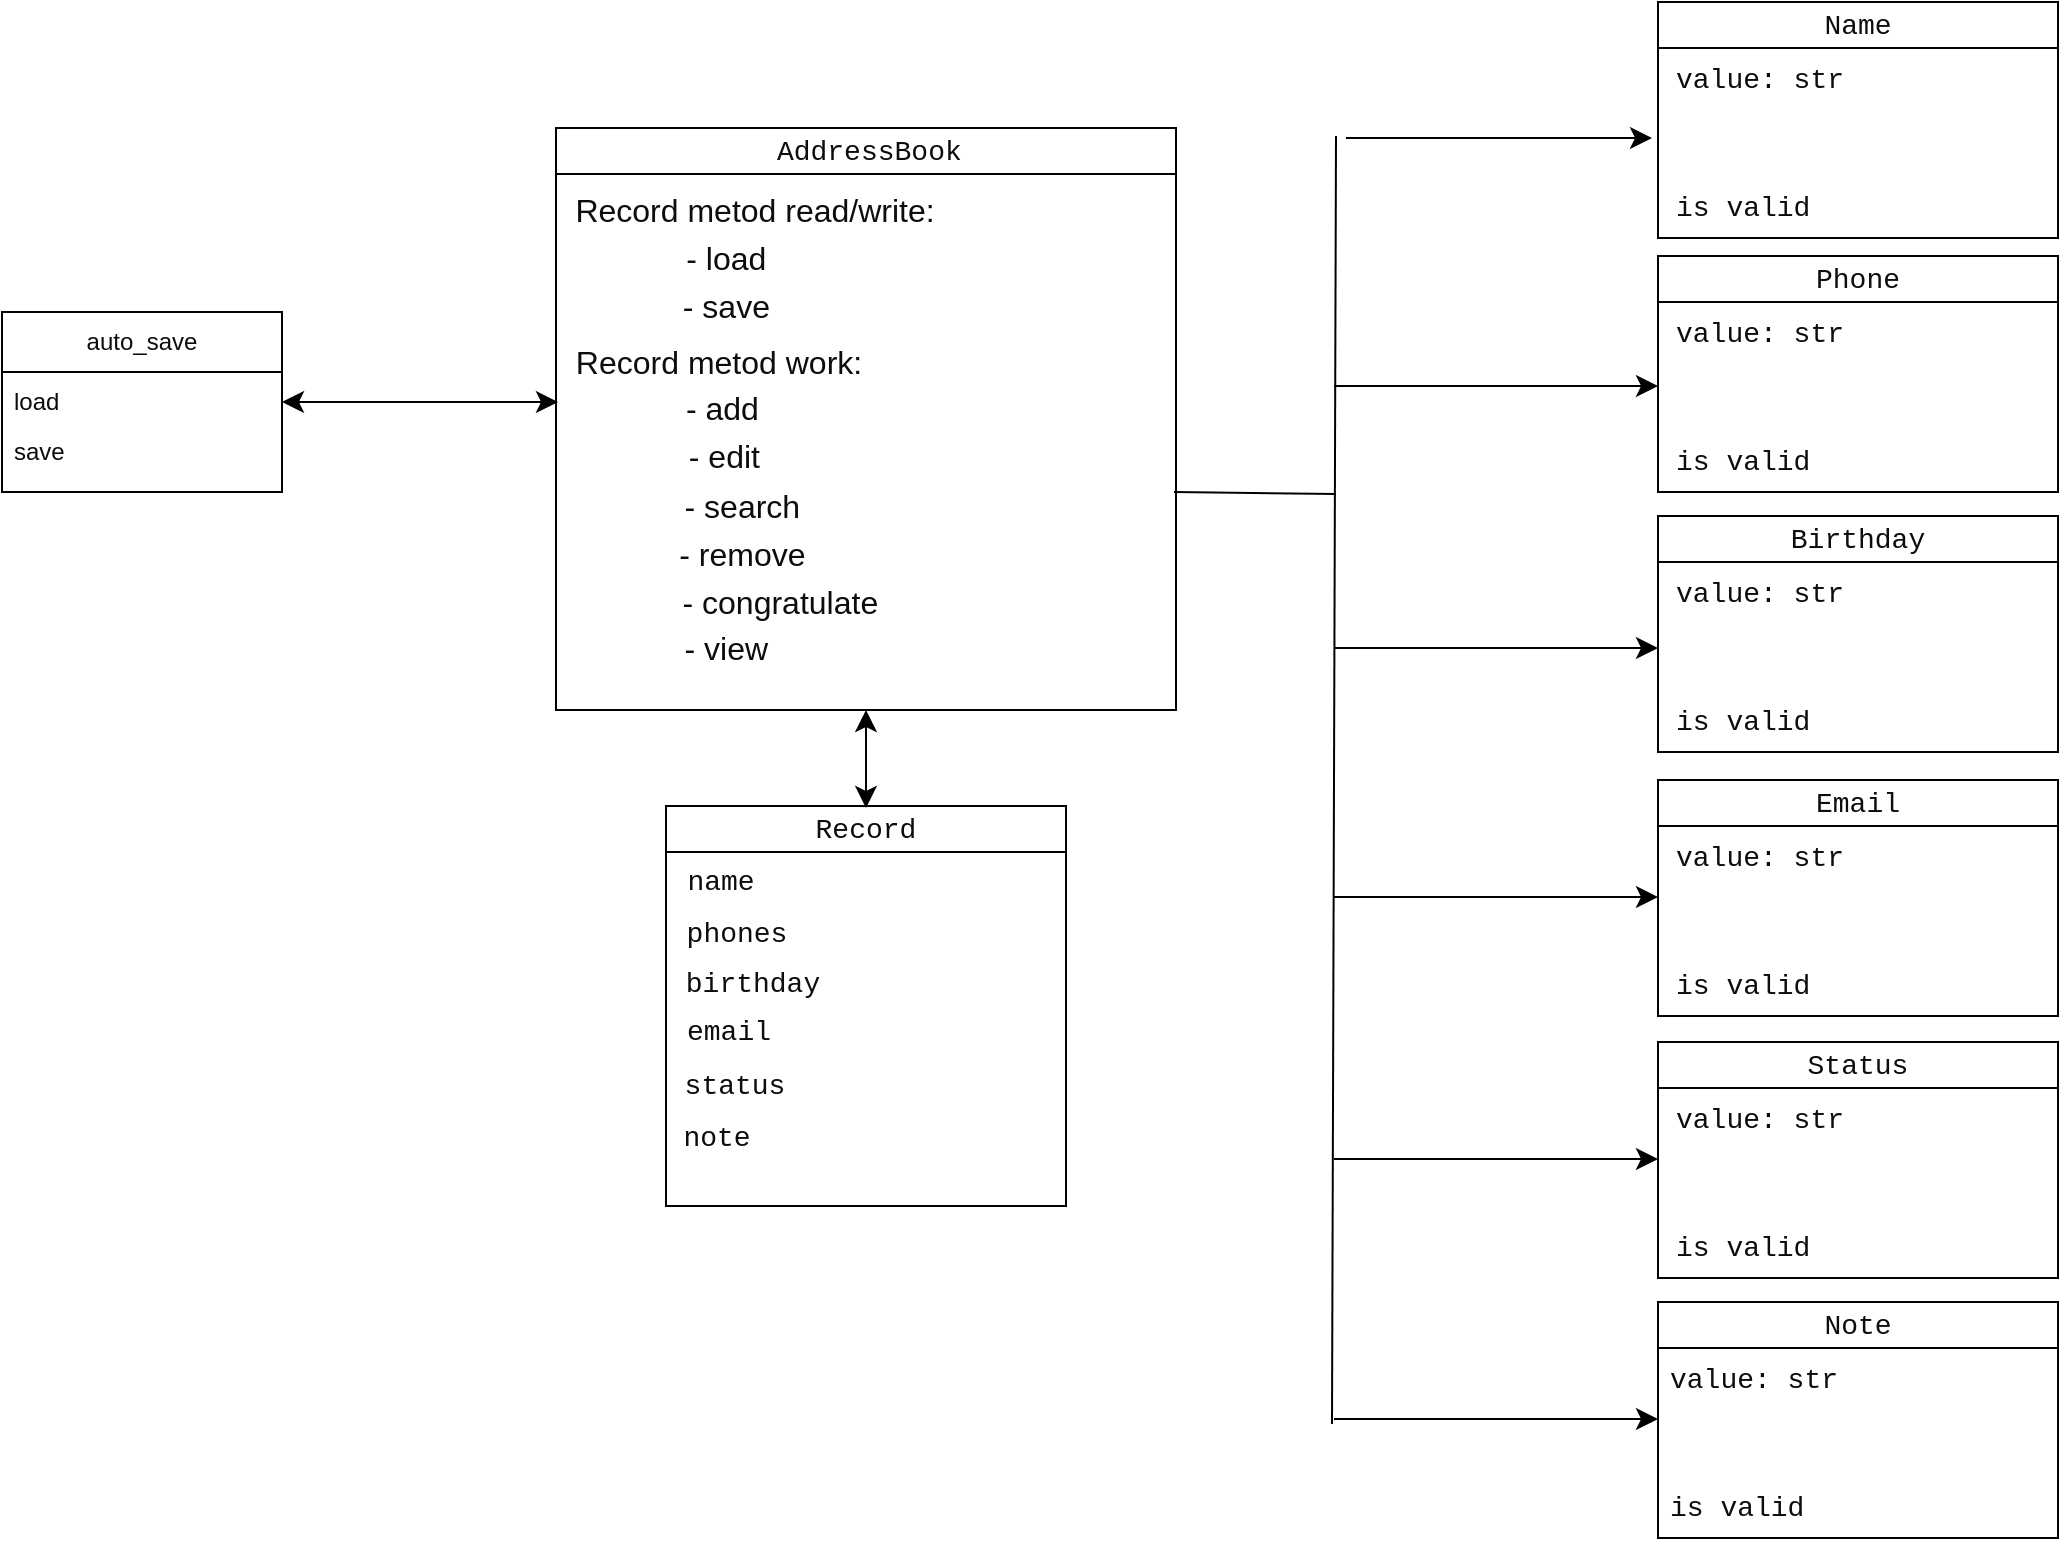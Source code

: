 <mxfile version="24.4.13" type="device">
  <diagram id="Xf9zaTPFyHNtQXqIoO7h" name="Страница — 1">
    <mxGraphModel dx="1834" dy="1230" grid="0" gridSize="10" guides="1" tooltips="1" connect="1" arrows="1" fold="1" page="0" pageScale="1" pageWidth="827" pageHeight="1169" math="0" shadow="0">
      <root>
        <mxCell id="0" />
        <mxCell id="1" parent="0" />
        <mxCell id="sb6tg1woD13-IuEmZ8Za-1" value="&amp;nbsp;&lt;span style=&quot;font-family: Consolas, &amp;quot;Courier New&amp;quot;, monospace; font-size: 14px; font-weight: normal; white-space: pre;&quot;&gt;AddressBook&lt;/span&gt;" style="swimlane;whiteSpace=wrap;html=1;fontColor=#0D0D0D;labelBackgroundColor=#FFFFFF;labelBorderColor=none;" vertex="1" parent="1">
          <mxGeometry x="4" y="-119" width="310" height="291" as="geometry" />
        </mxCell>
        <mxCell id="sb6tg1woD13-IuEmZ8Za-56" value="Record metod read/write:" style="text;html=1;align=center;verticalAlign=middle;resizable=0;points=[];autosize=1;strokeColor=none;fillColor=none;fontSize=16;flipH=1;labelBorderColor=none;fontColor=#0D0D0D;labelBackgroundColor=#FFFFFF;" vertex="1" parent="sb6tg1woD13-IuEmZ8Za-1">
          <mxGeometry y="25" width="198" height="31" as="geometry" />
        </mxCell>
        <mxCell id="sb6tg1woD13-IuEmZ8Za-60" value="&amp;nbsp; &amp;nbsp; &amp;nbsp; &amp;nbsp; &amp;nbsp; &amp;nbsp; - load" style="text;html=1;align=center;verticalAlign=middle;resizable=0;points=[];autosize=1;strokeColor=none;fillColor=none;fontSize=16;flipH=1;labelBorderColor=none;fontColor=#0D0D0D;labelBackgroundColor=#FFFFFF;" vertex="1" parent="sb6tg1woD13-IuEmZ8Za-1">
          <mxGeometry x="2" y="49" width="111" height="31" as="geometry" />
        </mxCell>
        <mxCell id="sb6tg1woD13-IuEmZ8Za-2" value="&lt;div style=&quot;font-family: Consolas, &amp;quot;Courier New&amp;quot;, monospace; font-weight: normal; font-size: 14px; line-height: 19px; white-space: pre;&quot;&gt;&lt;span style=&quot;&quot;&gt;Name&lt;/span&gt;&lt;/div&gt;" style="swimlane;whiteSpace=wrap;html=1;labelBackgroundColor=#FFFFFF;labelBorderColor=none;fontColor=#0D0D0D;" vertex="1" parent="1">
          <mxGeometry x="555" y="-182" width="200" height="118" as="geometry" />
        </mxCell>
        <mxCell id="sb6tg1woD13-IuEmZ8Za-5" value="&lt;div style=&quot;font-family: Consolas, &amp;quot;Courier New&amp;quot;, monospace; font-size: 14px; line-height: 19px; white-space: pre;&quot;&gt;&lt;font&gt;value: str&lt;/font&gt;&lt;/div&gt;" style="text;strokeColor=none;fillColor=none;align=left;verticalAlign=middle;spacingLeft=4;spacingRight=4;overflow=hidden;points=[[0,0.5],[1,0.5]];portConstraint=eastwest;rotatable=0;whiteSpace=wrap;html=1;labelBackgroundColor=#FFFFFF;labelBorderColor=none;fontColor=#0D0D0D;" vertex="1" parent="sb6tg1woD13-IuEmZ8Za-2">
          <mxGeometry x="3" y="24" width="197" height="30" as="geometry" />
        </mxCell>
        <mxCell id="sb6tg1woD13-IuEmZ8Za-8" value="&lt;div style=&quot;font-family: Consolas, &amp;quot;Courier New&amp;quot;, monospace; font-size: 14px; line-height: 19px; white-space: pre;&quot;&gt;&lt;font&gt;is valid&lt;/font&gt;&lt;/div&gt;" style="text;strokeColor=none;fillColor=none;align=left;verticalAlign=middle;spacingLeft=4;spacingRight=4;overflow=hidden;points=[[0,0.5],[1,0.5]];portConstraint=eastwest;rotatable=0;whiteSpace=wrap;html=1;labelBackgroundColor=#FFFFFF;labelBorderColor=none;fontColor=#0D0D0D;" vertex="1" parent="sb6tg1woD13-IuEmZ8Za-2">
          <mxGeometry x="3" y="88" width="197" height="30" as="geometry" />
        </mxCell>
        <mxCell id="sb6tg1woD13-IuEmZ8Za-12" value="&lt;div style=&quot;font-family: Consolas, &amp;quot;Courier New&amp;quot;, monospace; font-weight: normal; font-size: 14px; line-height: 19px; white-space: pre;&quot;&gt;&lt;span style=&quot;&quot;&gt;Note&lt;/span&gt;&lt;/div&gt;" style="swimlane;whiteSpace=wrap;html=1;labelBackgroundColor=#FFFFFF;labelBorderColor=none;fontColor=#0D0D0D;" vertex="1" parent="1">
          <mxGeometry x="555" y="468" width="200" height="118" as="geometry" />
        </mxCell>
        <mxCell id="sb6tg1woD13-IuEmZ8Za-13" value="&lt;div style=&quot;font-family: Consolas, &amp;quot;Courier New&amp;quot;, monospace; font-size: 14px; line-height: 19px; white-space: pre;&quot;&gt;&lt;font&gt;value: str&lt;/font&gt;&lt;/div&gt;" style="text;strokeColor=none;fillColor=none;align=left;verticalAlign=middle;spacingLeft=4;spacingRight=4;overflow=hidden;points=[[0,0.5],[1,0.5]];portConstraint=eastwest;rotatable=0;whiteSpace=wrap;html=1;labelBackgroundColor=#FFFFFF;labelBorderColor=none;fontColor=#0D0D0D;" vertex="1" parent="sb6tg1woD13-IuEmZ8Za-12">
          <mxGeometry y="24" width="197" height="30" as="geometry" />
        </mxCell>
        <mxCell id="sb6tg1woD13-IuEmZ8Za-14" value="&lt;div style=&quot;font-family: Consolas, &amp;quot;Courier New&amp;quot;, monospace; font-size: 14px; line-height: 19px; white-space: pre;&quot;&gt;&lt;font&gt;is valid&lt;/font&gt;&lt;/div&gt;" style="text;strokeColor=none;fillColor=none;align=left;verticalAlign=middle;spacingLeft=4;spacingRight=4;overflow=hidden;points=[[0,0.5],[1,0.5]];portConstraint=eastwest;rotatable=0;whiteSpace=wrap;html=1;labelBackgroundColor=#FFFFFF;labelBorderColor=none;fontColor=#0D0D0D;" vertex="1" parent="sb6tg1woD13-IuEmZ8Za-12">
          <mxGeometry y="88" width="197" height="30" as="geometry" />
        </mxCell>
        <mxCell id="sb6tg1woD13-IuEmZ8Za-15" value="&lt;div style=&quot;font-family: Consolas, &amp;quot;Courier New&amp;quot;, monospace; font-weight: normal; font-size: 14px; line-height: 19px; white-space: pre;&quot;&gt;&lt;span style=&quot;&quot;&gt;Status&lt;/span&gt;&lt;/div&gt;" style="swimlane;whiteSpace=wrap;html=1;labelBackgroundColor=#FFFFFF;labelBorderColor=none;fontColor=#0D0D0D;" vertex="1" parent="1">
          <mxGeometry x="555" y="338" width="200" height="118" as="geometry" />
        </mxCell>
        <mxCell id="sb6tg1woD13-IuEmZ8Za-16" value="&lt;div style=&quot;font-family: Consolas, &amp;quot;Courier New&amp;quot;, monospace; font-size: 14px; line-height: 19px; white-space: pre;&quot;&gt;&lt;font&gt;value: str&lt;/font&gt;&lt;/div&gt;" style="text;strokeColor=none;fillColor=none;align=left;verticalAlign=middle;spacingLeft=4;spacingRight=4;overflow=hidden;points=[[0,0.5],[1,0.5]];portConstraint=eastwest;rotatable=0;whiteSpace=wrap;html=1;labelBackgroundColor=#FFFFFF;labelBorderColor=none;fontColor=#0D0D0D;" vertex="1" parent="sb6tg1woD13-IuEmZ8Za-15">
          <mxGeometry x="3" y="24" width="197" height="30" as="geometry" />
        </mxCell>
        <mxCell id="sb6tg1woD13-IuEmZ8Za-17" value="&lt;div style=&quot;font-family: Consolas, &amp;quot;Courier New&amp;quot;, monospace; font-size: 14px; line-height: 19px; white-space: pre;&quot;&gt;&lt;font&gt;is valid&lt;/font&gt;&lt;/div&gt;" style="text;strokeColor=none;fillColor=none;align=left;verticalAlign=middle;spacingLeft=4;spacingRight=4;overflow=hidden;points=[[0,0.5],[1,0.5]];portConstraint=eastwest;rotatable=0;whiteSpace=wrap;html=1;labelBackgroundColor=#FFFFFF;labelBorderColor=none;fontColor=#0D0D0D;" vertex="1" parent="sb6tg1woD13-IuEmZ8Za-15">
          <mxGeometry x="3" y="88" width="197" height="30" as="geometry" />
        </mxCell>
        <mxCell id="sb6tg1woD13-IuEmZ8Za-18" value="&lt;div style=&quot;font-family: Consolas, &amp;quot;Courier New&amp;quot;, monospace; font-weight: normal; font-size: 14px; line-height: 19px; white-space: pre;&quot;&gt;&lt;span style=&quot;&quot;&gt;Email&lt;/span&gt;&lt;/div&gt;" style="swimlane;whiteSpace=wrap;html=1;startSize=23;labelBackgroundColor=#FFFFFF;labelBorderColor=none;fontColor=#0D0D0D;" vertex="1" parent="1">
          <mxGeometry x="555" y="207" width="200" height="118" as="geometry" />
        </mxCell>
        <mxCell id="sb6tg1woD13-IuEmZ8Za-19" value="&lt;div style=&quot;font-family: Consolas, &amp;quot;Courier New&amp;quot;, monospace; font-size: 14px; line-height: 19px; white-space: pre;&quot;&gt;&lt;font&gt;value: str&lt;/font&gt;&lt;/div&gt;" style="text;strokeColor=none;fillColor=none;align=left;verticalAlign=middle;spacingLeft=4;spacingRight=4;overflow=hidden;points=[[0,0.5],[1,0.5]];portConstraint=eastwest;rotatable=0;whiteSpace=wrap;html=1;labelBackgroundColor=#FFFFFF;labelBorderColor=none;fontColor=#0D0D0D;" vertex="1" parent="sb6tg1woD13-IuEmZ8Za-18">
          <mxGeometry x="3" y="24" width="197" height="30" as="geometry" />
        </mxCell>
        <mxCell id="sb6tg1woD13-IuEmZ8Za-20" value="&lt;div style=&quot;font-family: Consolas, &amp;quot;Courier New&amp;quot;, monospace; font-size: 14px; line-height: 19px; white-space: pre;&quot;&gt;&lt;font&gt;is valid&lt;/font&gt;&lt;/div&gt;" style="text;strokeColor=none;fillColor=none;align=left;verticalAlign=middle;spacingLeft=4;spacingRight=4;overflow=hidden;points=[[0,0.5],[1,0.5]];portConstraint=eastwest;rotatable=0;whiteSpace=wrap;html=1;labelBackgroundColor=#FFFFFF;labelBorderColor=none;fontColor=#0D0D0D;" vertex="1" parent="sb6tg1woD13-IuEmZ8Za-18">
          <mxGeometry x="3" y="88" width="197" height="30" as="geometry" />
        </mxCell>
        <mxCell id="sb6tg1woD13-IuEmZ8Za-21" value="&lt;div style=&quot;font-family: Consolas, &amp;quot;Courier New&amp;quot;, monospace; font-weight: normal; font-size: 14px; line-height: 19px; white-space: pre;&quot;&gt;&lt;span style=&quot;&quot;&gt;Phone&lt;/span&gt;&lt;/div&gt;" style="swimlane;whiteSpace=wrap;html=1;labelBackgroundColor=#FFFFFF;labelBorderColor=none;fontColor=#0D0D0D;" vertex="1" parent="1">
          <mxGeometry x="555" y="-55" width="200" height="118" as="geometry" />
        </mxCell>
        <mxCell id="sb6tg1woD13-IuEmZ8Za-22" value="&lt;div style=&quot;font-family: Consolas, &amp;quot;Courier New&amp;quot;, monospace; font-size: 14px; line-height: 19px; white-space: pre;&quot;&gt;&lt;font&gt;value: str&lt;/font&gt;&lt;/div&gt;" style="text;strokeColor=none;fillColor=none;align=left;verticalAlign=middle;spacingLeft=4;spacingRight=4;overflow=hidden;points=[[0,0.5],[1,0.5]];portConstraint=eastwest;rotatable=0;whiteSpace=wrap;html=1;labelBackgroundColor=#FFFFFF;labelBorderColor=none;fontColor=#0D0D0D;" vertex="1" parent="sb6tg1woD13-IuEmZ8Za-21">
          <mxGeometry x="3" y="24" width="197" height="30" as="geometry" />
        </mxCell>
        <mxCell id="sb6tg1woD13-IuEmZ8Za-23" value="&lt;div style=&quot;font-family: Consolas, &amp;quot;Courier New&amp;quot;, monospace; font-size: 14px; line-height: 19px; white-space: pre;&quot;&gt;&lt;font&gt;is valid&lt;/font&gt;&lt;/div&gt;" style="text;strokeColor=none;fillColor=none;align=left;verticalAlign=middle;spacingLeft=4;spacingRight=4;overflow=hidden;points=[[0,0.5],[1,0.5]];portConstraint=eastwest;rotatable=0;whiteSpace=wrap;html=1;labelBackgroundColor=#FFFFFF;labelBorderColor=none;fontColor=#0D0D0D;" vertex="1" parent="sb6tg1woD13-IuEmZ8Za-21">
          <mxGeometry x="3" y="88" width="197" height="30" as="geometry" />
        </mxCell>
        <mxCell id="sb6tg1woD13-IuEmZ8Za-24" value="&lt;div style=&quot;font-family: Consolas, &amp;quot;Courier New&amp;quot;, monospace; font-weight: normal; font-size: 14px; line-height: 19px; white-space: pre;&quot;&gt;&lt;div style=&quot;line-height: 19px;&quot;&gt;&lt;span style=&quot;&quot;&gt;Birthday&lt;/span&gt;&lt;/div&gt;&lt;/div&gt;" style="swimlane;whiteSpace=wrap;html=1;startSize=23;labelBorderColor=none;fontColor=#0D0D0D;labelBackgroundColor=#FFFFFF;" vertex="1" parent="1">
          <mxGeometry x="555" y="75" width="200" height="118" as="geometry" />
        </mxCell>
        <mxCell id="sb6tg1woD13-IuEmZ8Za-25" value="&lt;div style=&quot;font-family: Consolas, &amp;quot;Courier New&amp;quot;, monospace; font-size: 14px; line-height: 19px; white-space: pre;&quot;&gt;&lt;font&gt;value: str&lt;/font&gt;&lt;/div&gt;" style="text;strokeColor=none;fillColor=none;align=left;verticalAlign=middle;spacingLeft=4;spacingRight=4;overflow=hidden;points=[[0,0.5],[1,0.5]];portConstraint=eastwest;rotatable=0;whiteSpace=wrap;html=1;labelBackgroundColor=#FFFFFF;labelBorderColor=none;fontColor=#0D0D0D;" vertex="1" parent="sb6tg1woD13-IuEmZ8Za-24">
          <mxGeometry x="3" y="24" width="197" height="30" as="geometry" />
        </mxCell>
        <mxCell id="sb6tg1woD13-IuEmZ8Za-26" value="&lt;div style=&quot;font-family: Consolas, &amp;quot;Courier New&amp;quot;, monospace; font-size: 14px; line-height: 19px; white-space: pre;&quot;&gt;&lt;font&gt;is valid&lt;/font&gt;&lt;/div&gt;" style="text;strokeColor=none;fillColor=none;align=left;verticalAlign=middle;spacingLeft=4;spacingRight=4;overflow=hidden;points=[[0,0.5],[1,0.5]];portConstraint=eastwest;rotatable=0;whiteSpace=wrap;html=1;labelBackgroundColor=#FFFFFF;labelBorderColor=none;fontColor=#0D0D0D;" vertex="1" parent="sb6tg1woD13-IuEmZ8Za-24">
          <mxGeometry x="3" y="88" width="197" height="30" as="geometry" />
        </mxCell>
        <mxCell id="sb6tg1woD13-IuEmZ8Za-28" value="" style="endArrow=none;html=1;rounded=0;fontSize=12;startSize=8;endSize=8;curved=1;exitX=1;exitY=0.5;exitDx=0;exitDy=0;labelBorderColor=none;fontColor=#0D0D0D;labelBackgroundColor=#FFFFFF;" edge="1" parent="1">
          <mxGeometry width="50" height="50" relative="1" as="geometry">
            <mxPoint x="313" y="63" as="sourcePoint" />
            <mxPoint x="394" y="64" as="targetPoint" />
          </mxGeometry>
        </mxCell>
        <mxCell id="sb6tg1woD13-IuEmZ8Za-29" value="" style="endArrow=none;html=1;rounded=0;fontSize=12;startSize=8;endSize=8;curved=1;labelBorderColor=none;fontColor=#0D0D0D;labelBackgroundColor=#FFFFFF;" edge="1" parent="1">
          <mxGeometry width="50" height="50" relative="1" as="geometry">
            <mxPoint x="392" y="529" as="sourcePoint" />
            <mxPoint x="394" y="-115" as="targetPoint" />
          </mxGeometry>
        </mxCell>
        <mxCell id="sb6tg1woD13-IuEmZ8Za-30" value="" style="endArrow=classic;html=1;rounded=0;fontSize=12;startSize=8;endSize=8;curved=1;labelBorderColor=none;fontColor=#0D0D0D;labelBackgroundColor=#FFFFFF;" edge="1" parent="1">
          <mxGeometry width="50" height="50" relative="1" as="geometry">
            <mxPoint x="399" y="-114" as="sourcePoint" />
            <mxPoint x="552" y="-114" as="targetPoint" />
          </mxGeometry>
        </mxCell>
        <mxCell id="sb6tg1woD13-IuEmZ8Za-37" value="" style="endArrow=classic;html=1;rounded=0;fontSize=12;startSize=8;endSize=8;curved=1;labelBorderColor=none;fontColor=#0D0D0D;labelBackgroundColor=#FFFFFF;" edge="1" parent="1">
          <mxGeometry width="50" height="50" relative="1" as="geometry">
            <mxPoint x="393" y="10" as="sourcePoint" />
            <mxPoint x="555" y="10" as="targetPoint" />
          </mxGeometry>
        </mxCell>
        <mxCell id="sb6tg1woD13-IuEmZ8Za-38" value="" style="endArrow=classic;html=1;rounded=0;fontSize=12;startSize=8;endSize=8;curved=1;labelBackgroundColor=#FFFFFF;labelBorderColor=none;fontColor=#0D0D0D;" edge="1" parent="1">
          <mxGeometry width="50" height="50" relative="1" as="geometry">
            <mxPoint x="393" y="141" as="sourcePoint" />
            <mxPoint x="555" y="141" as="targetPoint" />
          </mxGeometry>
        </mxCell>
        <mxCell id="sb6tg1woD13-IuEmZ8Za-39" value="" style="endArrow=classic;html=1;rounded=0;fontSize=12;startSize=8;endSize=8;curved=1;labelBackgroundColor=#FFFFFF;labelBorderColor=none;fontColor=#0D0D0D;" edge="1" parent="1">
          <mxGeometry width="50" height="50" relative="1" as="geometry">
            <mxPoint x="393" y="526.5" as="sourcePoint" />
            <mxPoint x="555" y="526.5" as="targetPoint" />
          </mxGeometry>
        </mxCell>
        <mxCell id="sb6tg1woD13-IuEmZ8Za-40" value="" style="endArrow=classic;html=1;rounded=0;fontSize=12;startSize=8;endSize=8;curved=1;labelBackgroundColor=#FFFFFF;labelBorderColor=none;fontColor=#0D0D0D;" edge="1" parent="1">
          <mxGeometry width="50" height="50" relative="1" as="geometry">
            <mxPoint x="393" y="265.5" as="sourcePoint" />
            <mxPoint x="555" y="265.5" as="targetPoint" />
          </mxGeometry>
        </mxCell>
        <mxCell id="sb6tg1woD13-IuEmZ8Za-41" value="" style="endArrow=classic;html=1;rounded=0;fontSize=12;startSize=8;endSize=8;curved=1;labelBackgroundColor=#FFFFFF;labelBorderColor=none;fontColor=#0D0D0D;" edge="1" parent="1">
          <mxGeometry width="50" height="50" relative="1" as="geometry">
            <mxPoint x="393" y="396.5" as="sourcePoint" />
            <mxPoint x="555" y="396.5" as="targetPoint" />
          </mxGeometry>
        </mxCell>
        <mxCell id="sb6tg1woD13-IuEmZ8Za-42" value="&lt;div style=&quot;font-family: Consolas, &amp;quot;Courier New&amp;quot;, monospace; font-weight: normal; font-size: 14px; line-height: 19px; white-space: pre;&quot;&gt;&lt;span style=&quot;&quot;&gt;Record&lt;/span&gt;&lt;/div&gt;" style="swimlane;whiteSpace=wrap;html=1;labelBackgroundColor=#FFFFFF;labelBorderColor=none;fontColor=#0D0D0D;" vertex="1" parent="1">
          <mxGeometry x="59" y="220" width="200" height="200" as="geometry" />
        </mxCell>
        <mxCell id="sb6tg1woD13-IuEmZ8Za-46" value="&lt;div style=&quot;font-family: Consolas, &amp;quot;Courier New&amp;quot;, monospace; font-size: 14px; line-height: 19px; white-space-collapse: preserve;&quot;&gt;&lt;span style=&quot;&quot;&gt;birthday&lt;/span&gt;&lt;/div&gt;" style="text;html=1;align=center;verticalAlign=middle;resizable=0;points=[];autosize=1;strokeColor=none;fillColor=none;fontSize=16;labelBackgroundColor=#FFFFFF;labelBorderColor=none;fontColor=#0D0D0D;" vertex="1" parent="sb6tg1woD13-IuEmZ8Za-42">
          <mxGeometry x="2.5" y="73" width="80" height="31" as="geometry" />
        </mxCell>
        <mxCell id="sb6tg1woD13-IuEmZ8Za-45" value="&lt;div style=&quot;font-family: Consolas, &amp;quot;Courier New&amp;quot;, monospace; font-size: 14px; line-height: 19px; white-space-collapse: preserve;&quot;&gt;&lt;span style=&quot;&quot;&gt;phones&lt;/span&gt;&lt;/div&gt;" style="text;html=1;align=center;verticalAlign=middle;resizable=0;points=[];autosize=1;strokeColor=none;fillColor=none;fontSize=16;flipH=1;labelBackgroundColor=#FFFFFF;labelBorderColor=none;fontColor=#0D0D0D;" vertex="1" parent="sb6tg1woD13-IuEmZ8Za-42">
          <mxGeometry x="2.5" y="48" width="64" height="31" as="geometry" />
        </mxCell>
        <mxCell id="sb6tg1woD13-IuEmZ8Za-49" value="&lt;div style=&quot;font-family: Consolas, &amp;quot;Courier New&amp;quot;, monospace; font-size: 14px; line-height: 19px; white-space-collapse: preserve;&quot;&gt;&lt;div style=&quot;line-height: 19px;&quot;&gt;&lt;span style=&quot;&quot;&gt;status&lt;/span&gt;&lt;/div&gt;&lt;/div&gt;" style="text;html=1;align=center;verticalAlign=middle;resizable=0;points=[];autosize=1;strokeColor=none;fillColor=none;fontSize=16;labelBackgroundColor=#FFFFFF;labelBorderColor=none;fontColor=#0D0D0D;" vertex="1" parent="sb6tg1woD13-IuEmZ8Za-42">
          <mxGeometry x="1.5" y="124" width="64" height="31" as="geometry" />
        </mxCell>
        <mxCell id="sb6tg1woD13-IuEmZ8Za-48" value="&lt;div style=&quot;font-family: Consolas, &amp;quot;Courier New&amp;quot;, monospace; font-size: 14px; line-height: 19px; white-space-collapse: preserve;&quot;&gt;&lt;div style=&quot;line-height: 19px;&quot;&gt;&lt;span style=&quot;&quot;&gt;note&lt;/span&gt;&lt;/div&gt;&lt;/div&gt;" style="text;html=1;align=center;verticalAlign=middle;resizable=0;points=[];autosize=1;strokeColor=none;fillColor=none;fontSize=16;labelBackgroundColor=#FFFFFF;labelBorderColor=none;fontColor=#0D0D0D;" vertex="1" parent="sb6tg1woD13-IuEmZ8Za-42">
          <mxGeometry x="0.5" y="150" width="49" height="31" as="geometry" />
        </mxCell>
        <mxCell id="sb6tg1woD13-IuEmZ8Za-43" value="" style="endArrow=classic;startArrow=classic;html=1;rounded=0;fontSize=12;startSize=8;endSize=8;curved=1;entryX=0.5;entryY=1;entryDx=0;entryDy=0;labelBackgroundColor=#FFFFFF;labelBorderColor=none;fontColor=#0D0D0D;" edge="1" parent="1" target="sb6tg1woD13-IuEmZ8Za-1">
          <mxGeometry width="50" height="50" relative="1" as="geometry">
            <mxPoint x="159" y="221" as="sourcePoint" />
            <mxPoint x="187" y="149" as="targetPoint" />
          </mxGeometry>
        </mxCell>
        <mxCell id="sb6tg1woD13-IuEmZ8Za-44" value="&lt;div style=&quot;font-family: Consolas, &amp;quot;Courier New&amp;quot;, monospace; font-size: 14px; line-height: 19px; white-space-collapse: preserve;&quot;&gt;&lt;span style=&quot;&quot;&gt;name&lt;/span&gt;&lt;/div&gt;" style="text;html=1;align=center;verticalAlign=middle;resizable=0;points=[];autosize=1;strokeColor=none;fillColor=none;fontSize=16;flipH=1;labelBackgroundColor=#FFFFFF;labelBorderColor=none;fontColor=#0D0D0D;" vertex="1" parent="1">
          <mxGeometry x="61.5" y="242.5" width="49" height="31" as="geometry" />
        </mxCell>
        <mxCell id="sb6tg1woD13-IuEmZ8Za-47" value="&lt;div style=&quot;font-family: Consolas, &amp;quot;Courier New&amp;quot;, monospace; font-size: 14px; line-height: 19px; white-space-collapse: preserve;&quot;&gt;&lt;span style=&quot;&quot;&gt;email&lt;/span&gt;&lt;/div&gt;" style="text;html=1;align=center;verticalAlign=middle;resizable=0;points=[];autosize=1;strokeColor=none;fillColor=none;fontSize=16;labelBackgroundColor=#FFFFFF;labelBorderColor=none;fontColor=#0D0D0D;" vertex="1" parent="1">
          <mxGeometry x="61.5" y="317.5" width="57" height="31" as="geometry" />
        </mxCell>
        <mxCell id="sb6tg1woD13-IuEmZ8Za-50" value="auto_save" style="swimlane;fontStyle=0;childLayout=stackLayout;horizontal=1;startSize=30;horizontalStack=0;resizeParent=1;resizeParentMax=0;resizeLast=0;collapsible=1;marginBottom=0;whiteSpace=wrap;html=1;labelBorderColor=none;fontColor=#0D0D0D;labelBackgroundColor=#FFFFFF;" vertex="1" parent="1">
          <mxGeometry x="-273" y="-27" width="140" height="90" as="geometry" />
        </mxCell>
        <mxCell id="sb6tg1woD13-IuEmZ8Za-51" value="load" style="text;strokeColor=none;fillColor=none;align=left;verticalAlign=middle;spacingLeft=4;spacingRight=4;overflow=hidden;points=[[0,0.5],[1,0.5]];portConstraint=eastwest;rotatable=0;whiteSpace=wrap;html=1;labelBorderColor=none;fontColor=#0D0D0D;labelBackgroundColor=#FFFFFF;" vertex="1" parent="sb6tg1woD13-IuEmZ8Za-50">
          <mxGeometry y="30" width="140" height="30" as="geometry" />
        </mxCell>
        <mxCell id="sb6tg1woD13-IuEmZ8Za-52" value="save&lt;div&gt;&lt;br&gt;&lt;/div&gt;" style="text;strokeColor=none;fillColor=none;align=left;verticalAlign=middle;spacingLeft=4;spacingRight=4;overflow=hidden;points=[[0,0.5],[1,0.5]];portConstraint=eastwest;rotatable=0;whiteSpace=wrap;html=1;labelBorderColor=none;fontColor=#0D0D0D;labelBackgroundColor=#FFFFFF;" vertex="1" parent="sb6tg1woD13-IuEmZ8Za-50">
          <mxGeometry y="60" width="140" height="30" as="geometry" />
        </mxCell>
        <mxCell id="sb6tg1woD13-IuEmZ8Za-55" value="" style="endArrow=classic;startArrow=classic;html=1;rounded=0;fontSize=12;startSize=8;endSize=8;curved=1;exitX=1;exitY=0.5;exitDx=0;exitDy=0;labelBorderColor=none;fontColor=#0D0D0D;labelBackgroundColor=#FFFFFF;" edge="1" parent="1" source="sb6tg1woD13-IuEmZ8Za-51">
          <mxGeometry width="50" height="50" relative="1" as="geometry">
            <mxPoint x="-45" y="-32" as="sourcePoint" />
            <mxPoint x="5" y="18" as="targetPoint" />
          </mxGeometry>
        </mxCell>
        <mxCell id="sb6tg1woD13-IuEmZ8Za-62" value="Record metod work:" style="text;html=1;align=center;verticalAlign=middle;resizable=0;points=[];autosize=1;strokeColor=none;fillColor=none;fontSize=16;flipH=1;labelBorderColor=none;fontColor=#0D0D0D;labelBackgroundColor=#FFFFFF;" vertex="1" parent="1">
          <mxGeometry x="4" y="-18" width="161" height="31" as="geometry" />
        </mxCell>
        <mxCell id="sb6tg1woD13-IuEmZ8Za-65" value="&amp;nbsp; &amp;nbsp; &amp;nbsp; &amp;nbsp; &amp;nbsp; &amp;nbsp; - save" style="text;html=1;align=center;verticalAlign=middle;resizable=0;points=[];autosize=1;strokeColor=none;fillColor=none;fontSize=16;flipH=1;labelBorderColor=none;fontColor=#0D0D0D;labelBackgroundColor=#FFFFFF;" vertex="1" parent="1">
          <mxGeometry x="4" y="-46" width="115" height="31" as="geometry" />
        </mxCell>
        <mxCell id="sb6tg1woD13-IuEmZ8Za-66" value="&amp;nbsp; &amp;nbsp; &amp;nbsp; &amp;nbsp; &amp;nbsp; &amp;nbsp; - add" style="text;html=1;align=center;verticalAlign=middle;resizable=0;points=[];autosize=1;strokeColor=none;fillColor=none;fontSize=16;flipH=1;labelBorderColor=none;fontColor=#0D0D0D;labelBackgroundColor=#FFFFFF;" vertex="1" parent="1">
          <mxGeometry x="6" y="5" width="108" height="31" as="geometry" />
        </mxCell>
        <mxCell id="sb6tg1woD13-IuEmZ8Za-67" value="&amp;nbsp; &amp;nbsp; &amp;nbsp; &amp;nbsp; &amp;nbsp; &amp;nbsp; - edit" style="text;html=1;align=center;verticalAlign=middle;resizable=0;points=[];autosize=1;strokeColor=none;fillColor=none;fontSize=16;flipH=1;labelBorderColor=none;fontColor=#0D0D0D;labelBackgroundColor=#FFFFFF;" vertex="1" parent="1">
          <mxGeometry x="7" y="29" width="107" height="31" as="geometry" />
        </mxCell>
        <mxCell id="sb6tg1woD13-IuEmZ8Za-68" value="&amp;nbsp; &amp;nbsp; &amp;nbsp; &amp;nbsp; &amp;nbsp; &amp;nbsp; - search" style="text;html=1;align=center;verticalAlign=middle;resizable=0;points=[];autosize=1;strokeColor=none;fillColor=none;fontSize=16;flipH=1;labelBorderColor=none;fontColor=#0D0D0D;labelBackgroundColor=#FFFFFF;" vertex="1" parent="1">
          <mxGeometry x="5" y="54" width="129" height="31" as="geometry" />
        </mxCell>
        <mxCell id="sb6tg1woD13-IuEmZ8Za-69" value="&amp;nbsp; &amp;nbsp; &amp;nbsp; &amp;nbsp; &amp;nbsp; &amp;nbsp; - remove" style="text;html=1;align=center;verticalAlign=middle;resizable=0;points=[];autosize=1;strokeColor=none;fillColor=none;fontSize=16;flipH=1;labelBorderColor=none;fontColor=#0D0D0D;labelBackgroundColor=#FFFFFF;" vertex="1" parent="1">
          <mxGeometry x="3" y="78" width="134" height="31" as="geometry" />
        </mxCell>
        <mxCell id="sb6tg1woD13-IuEmZ8Za-70" value="&amp;nbsp; &amp;nbsp; &amp;nbsp; &amp;nbsp; &amp;nbsp; &amp;nbsp; - congratulate" style="text;html=1;align=center;verticalAlign=middle;resizable=0;points=[];autosize=1;strokeColor=none;fillColor=none;fontSize=16;flipH=1;labelBackgroundColor=#FFFFFF;labelBorderColor=none;fontColor=#0D0D0D;" vertex="1" parent="1">
          <mxGeometry x="4" y="102" width="169" height="31" as="geometry" />
        </mxCell>
        <mxCell id="sb6tg1woD13-IuEmZ8Za-71" value="&amp;nbsp; &amp;nbsp; &amp;nbsp; &amp;nbsp; &amp;nbsp; &amp;nbsp; - view" style="text;html=1;align=center;verticalAlign=middle;resizable=0;points=[];autosize=1;strokeColor=none;fillColor=none;fontSize=16;flipH=1;labelBackgroundColor=#FFFFFF;labelBorderColor=none;fontColor=#0D0D0D;" vertex="1" parent="1">
          <mxGeometry x="5" y="125" width="113" height="31" as="geometry" />
        </mxCell>
      </root>
    </mxGraphModel>
  </diagram>
</mxfile>
